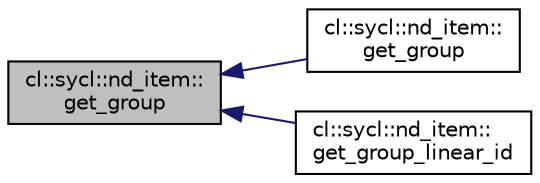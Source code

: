 digraph "cl::sycl::nd_item::get_group"
{
 // INTERACTIVE_SVG=YES
  bgcolor="transparent";
  edge [fontname="Helvetica",fontsize="10",labelfontname="Helvetica",labelfontsize="10"];
  node [fontname="Helvetica",fontsize="10",shape=record];
  rankdir="LR";
  Node1 [label="cl::sycl::nd_item::\lget_group",height=0.2,width=0.4,color="black", fillcolor="grey75", style="filled", fontcolor="black"];
  Node1 -> Node2 [dir="back",color="midnightblue",fontsize="10",style="solid",fontname="Helvetica"];
  Node2 [label="cl::sycl::nd_item::\lget_group",height=0.2,width=0.4,color="black",URL="$group__parallelism.html#a73f33f7765b74a169a6ca1f0094fc9d5",tooltip="Return the constituent element of the group id representing the work-group;s position within the over..."];
  Node1 -> Node3 [dir="back",color="midnightblue",fontsize="10",style="solid",fontname="Helvetica"];
  Node3 [label="cl::sycl::nd_item::\lget_group_linear_id",height=0.2,width=0.4,color="black",URL="$group__parallelism.html#ae8a7125f4a4e63599b0302fdb4c6f534",tooltip="Return the flattened id of the current work-group. "];
}
